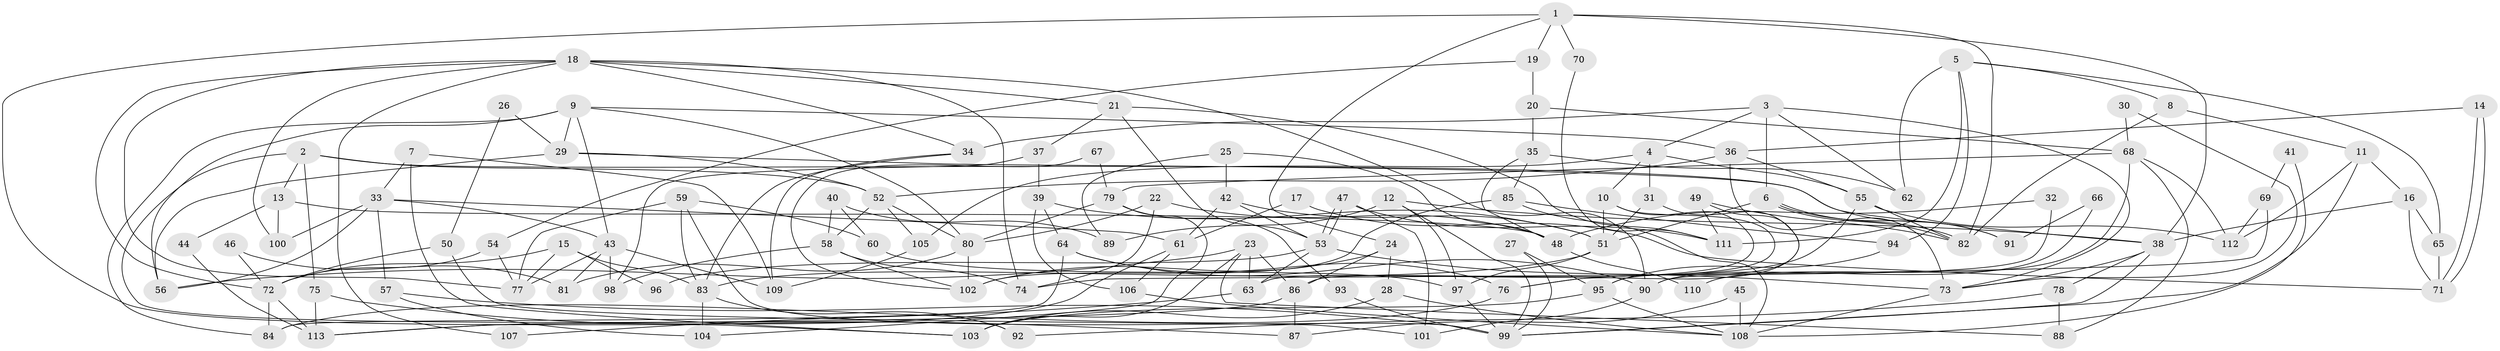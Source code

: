 // coarse degree distribution, {6: 0.12162162162162163, 5: 0.0945945945945946, 7: 0.12162162162162163, 3: 0.2702702702702703, 4: 0.13513513513513514, 9: 0.05405405405405406, 8: 0.08108108108108109, 2: 0.10810810810810811, 10: 0.013513513513513514}
// Generated by graph-tools (version 1.1) at 2025/42/03/06/25 10:42:00]
// undirected, 113 vertices, 226 edges
graph export_dot {
graph [start="1"]
  node [color=gray90,style=filled];
  1;
  2;
  3;
  4;
  5;
  6;
  7;
  8;
  9;
  10;
  11;
  12;
  13;
  14;
  15;
  16;
  17;
  18;
  19;
  20;
  21;
  22;
  23;
  24;
  25;
  26;
  27;
  28;
  29;
  30;
  31;
  32;
  33;
  34;
  35;
  36;
  37;
  38;
  39;
  40;
  41;
  42;
  43;
  44;
  45;
  46;
  47;
  48;
  49;
  50;
  51;
  52;
  53;
  54;
  55;
  56;
  57;
  58;
  59;
  60;
  61;
  62;
  63;
  64;
  65;
  66;
  67;
  68;
  69;
  70;
  71;
  72;
  73;
  74;
  75;
  76;
  77;
  78;
  79;
  80;
  81;
  82;
  83;
  84;
  85;
  86;
  87;
  88;
  89;
  90;
  91;
  92;
  93;
  94;
  95;
  96;
  97;
  98;
  99;
  100;
  101;
  102;
  103;
  104;
  105;
  106;
  107;
  108;
  109;
  110;
  111;
  112;
  113;
  1 -- 24;
  1 -- 38;
  1 -- 19;
  1 -- 70;
  1 -- 82;
  1 -- 103;
  2 -- 13;
  2 -- 52;
  2 -- 38;
  2 -- 75;
  2 -- 92;
  3 -- 73;
  3 -- 4;
  3 -- 6;
  3 -- 34;
  3 -- 62;
  4 -- 105;
  4 -- 55;
  4 -- 10;
  4 -- 31;
  5 -- 8;
  5 -- 65;
  5 -- 62;
  5 -- 94;
  5 -- 111;
  6 -- 82;
  6 -- 82;
  6 -- 51;
  6 -- 91;
  7 -- 103;
  7 -- 109;
  7 -- 33;
  8 -- 82;
  8 -- 11;
  9 -- 80;
  9 -- 84;
  9 -- 29;
  9 -- 36;
  9 -- 43;
  9 -- 56;
  10 -- 51;
  10 -- 63;
  10 -- 86;
  11 -- 112;
  11 -- 99;
  11 -- 16;
  12 -- 38;
  12 -- 99;
  12 -- 89;
  12 -- 97;
  13 -- 100;
  13 -- 48;
  13 -- 44;
  14 -- 71;
  14 -- 71;
  14 -- 36;
  15 -- 77;
  15 -- 83;
  15 -- 72;
  15 -- 96;
  16 -- 38;
  16 -- 65;
  16 -- 71;
  17 -- 71;
  17 -- 61;
  18 -- 77;
  18 -- 21;
  18 -- 34;
  18 -- 72;
  18 -- 74;
  18 -- 90;
  18 -- 100;
  18 -- 107;
  19 -- 54;
  19 -- 20;
  20 -- 35;
  20 -- 68;
  21 -- 111;
  21 -- 53;
  21 -- 37;
  22 -- 48;
  22 -- 74;
  22 -- 80;
  23 -- 56;
  23 -- 103;
  23 -- 63;
  23 -- 86;
  23 -- 88;
  24 -- 102;
  24 -- 86;
  24 -- 28;
  25 -- 89;
  25 -- 42;
  25 -- 48;
  26 -- 50;
  26 -- 29;
  27 -- 95;
  27 -- 99;
  28 -- 108;
  28 -- 103;
  29 -- 56;
  29 -- 52;
  29 -- 91;
  30 -- 73;
  30 -- 68;
  31 -- 95;
  31 -- 51;
  32 -- 48;
  32 -- 90;
  33 -- 61;
  33 -- 43;
  33 -- 56;
  33 -- 57;
  33 -- 100;
  34 -- 83;
  34 -- 109;
  35 -- 62;
  35 -- 85;
  35 -- 48;
  36 -- 52;
  36 -- 55;
  36 -- 73;
  37 -- 39;
  37 -- 98;
  38 -- 73;
  38 -- 78;
  38 -- 99;
  39 -- 106;
  39 -- 51;
  39 -- 64;
  40 -- 58;
  40 -- 60;
  40 -- 89;
  41 -- 69;
  41 -- 108;
  42 -- 53;
  42 -- 51;
  42 -- 61;
  43 -- 77;
  43 -- 81;
  43 -- 98;
  43 -- 109;
  44 -- 113;
  45 -- 108;
  45 -- 87;
  46 -- 72;
  46 -- 81;
  47 -- 53;
  47 -- 53;
  47 -- 111;
  47 -- 101;
  48 -- 110;
  49 -- 76;
  49 -- 82;
  49 -- 111;
  50 -- 101;
  50 -- 72;
  51 -- 83;
  51 -- 97;
  52 -- 80;
  52 -- 58;
  52 -- 105;
  53 -- 63;
  53 -- 73;
  53 -- 96;
  54 -- 72;
  54 -- 77;
  55 -- 82;
  55 -- 76;
  55 -- 112;
  57 -- 99;
  57 -- 104;
  58 -- 98;
  58 -- 74;
  58 -- 102;
  59 -- 99;
  59 -- 83;
  59 -- 60;
  59 -- 77;
  60 -- 97;
  61 -- 113;
  61 -- 106;
  63 -- 107;
  64 -- 84;
  64 -- 76;
  64 -- 90;
  65 -- 71;
  66 -- 90;
  66 -- 91;
  67 -- 102;
  67 -- 79;
  68 -- 88;
  68 -- 79;
  68 -- 110;
  68 -- 112;
  69 -- 74;
  69 -- 112;
  70 -- 111;
  72 -- 84;
  72 -- 113;
  73 -- 108;
  75 -- 113;
  75 -- 87;
  76 -- 84;
  78 -- 92;
  78 -- 88;
  79 -- 104;
  79 -- 80;
  79 -- 93;
  80 -- 81;
  80 -- 102;
  83 -- 92;
  83 -- 104;
  85 -- 108;
  85 -- 102;
  85 -- 94;
  86 -- 87;
  86 -- 113;
  90 -- 101;
  93 -- 99;
  94 -- 95;
  95 -- 103;
  95 -- 108;
  97 -- 99;
  105 -- 109;
  106 -- 108;
}
